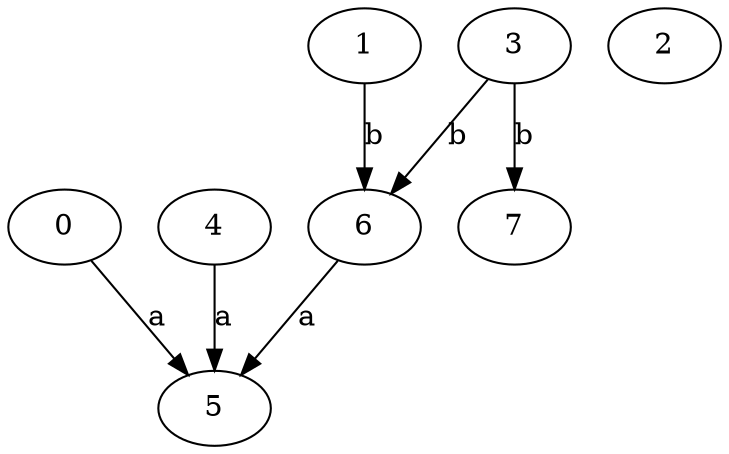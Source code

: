 strict digraph  {
0;
4;
5;
1;
2;
6;
7;
3;
0 -> 5  [label=a];
4 -> 5  [label=a];
1 -> 6  [label=b];
6 -> 5  [label=a];
3 -> 6  [label=b];
3 -> 7  [label=b];
}
